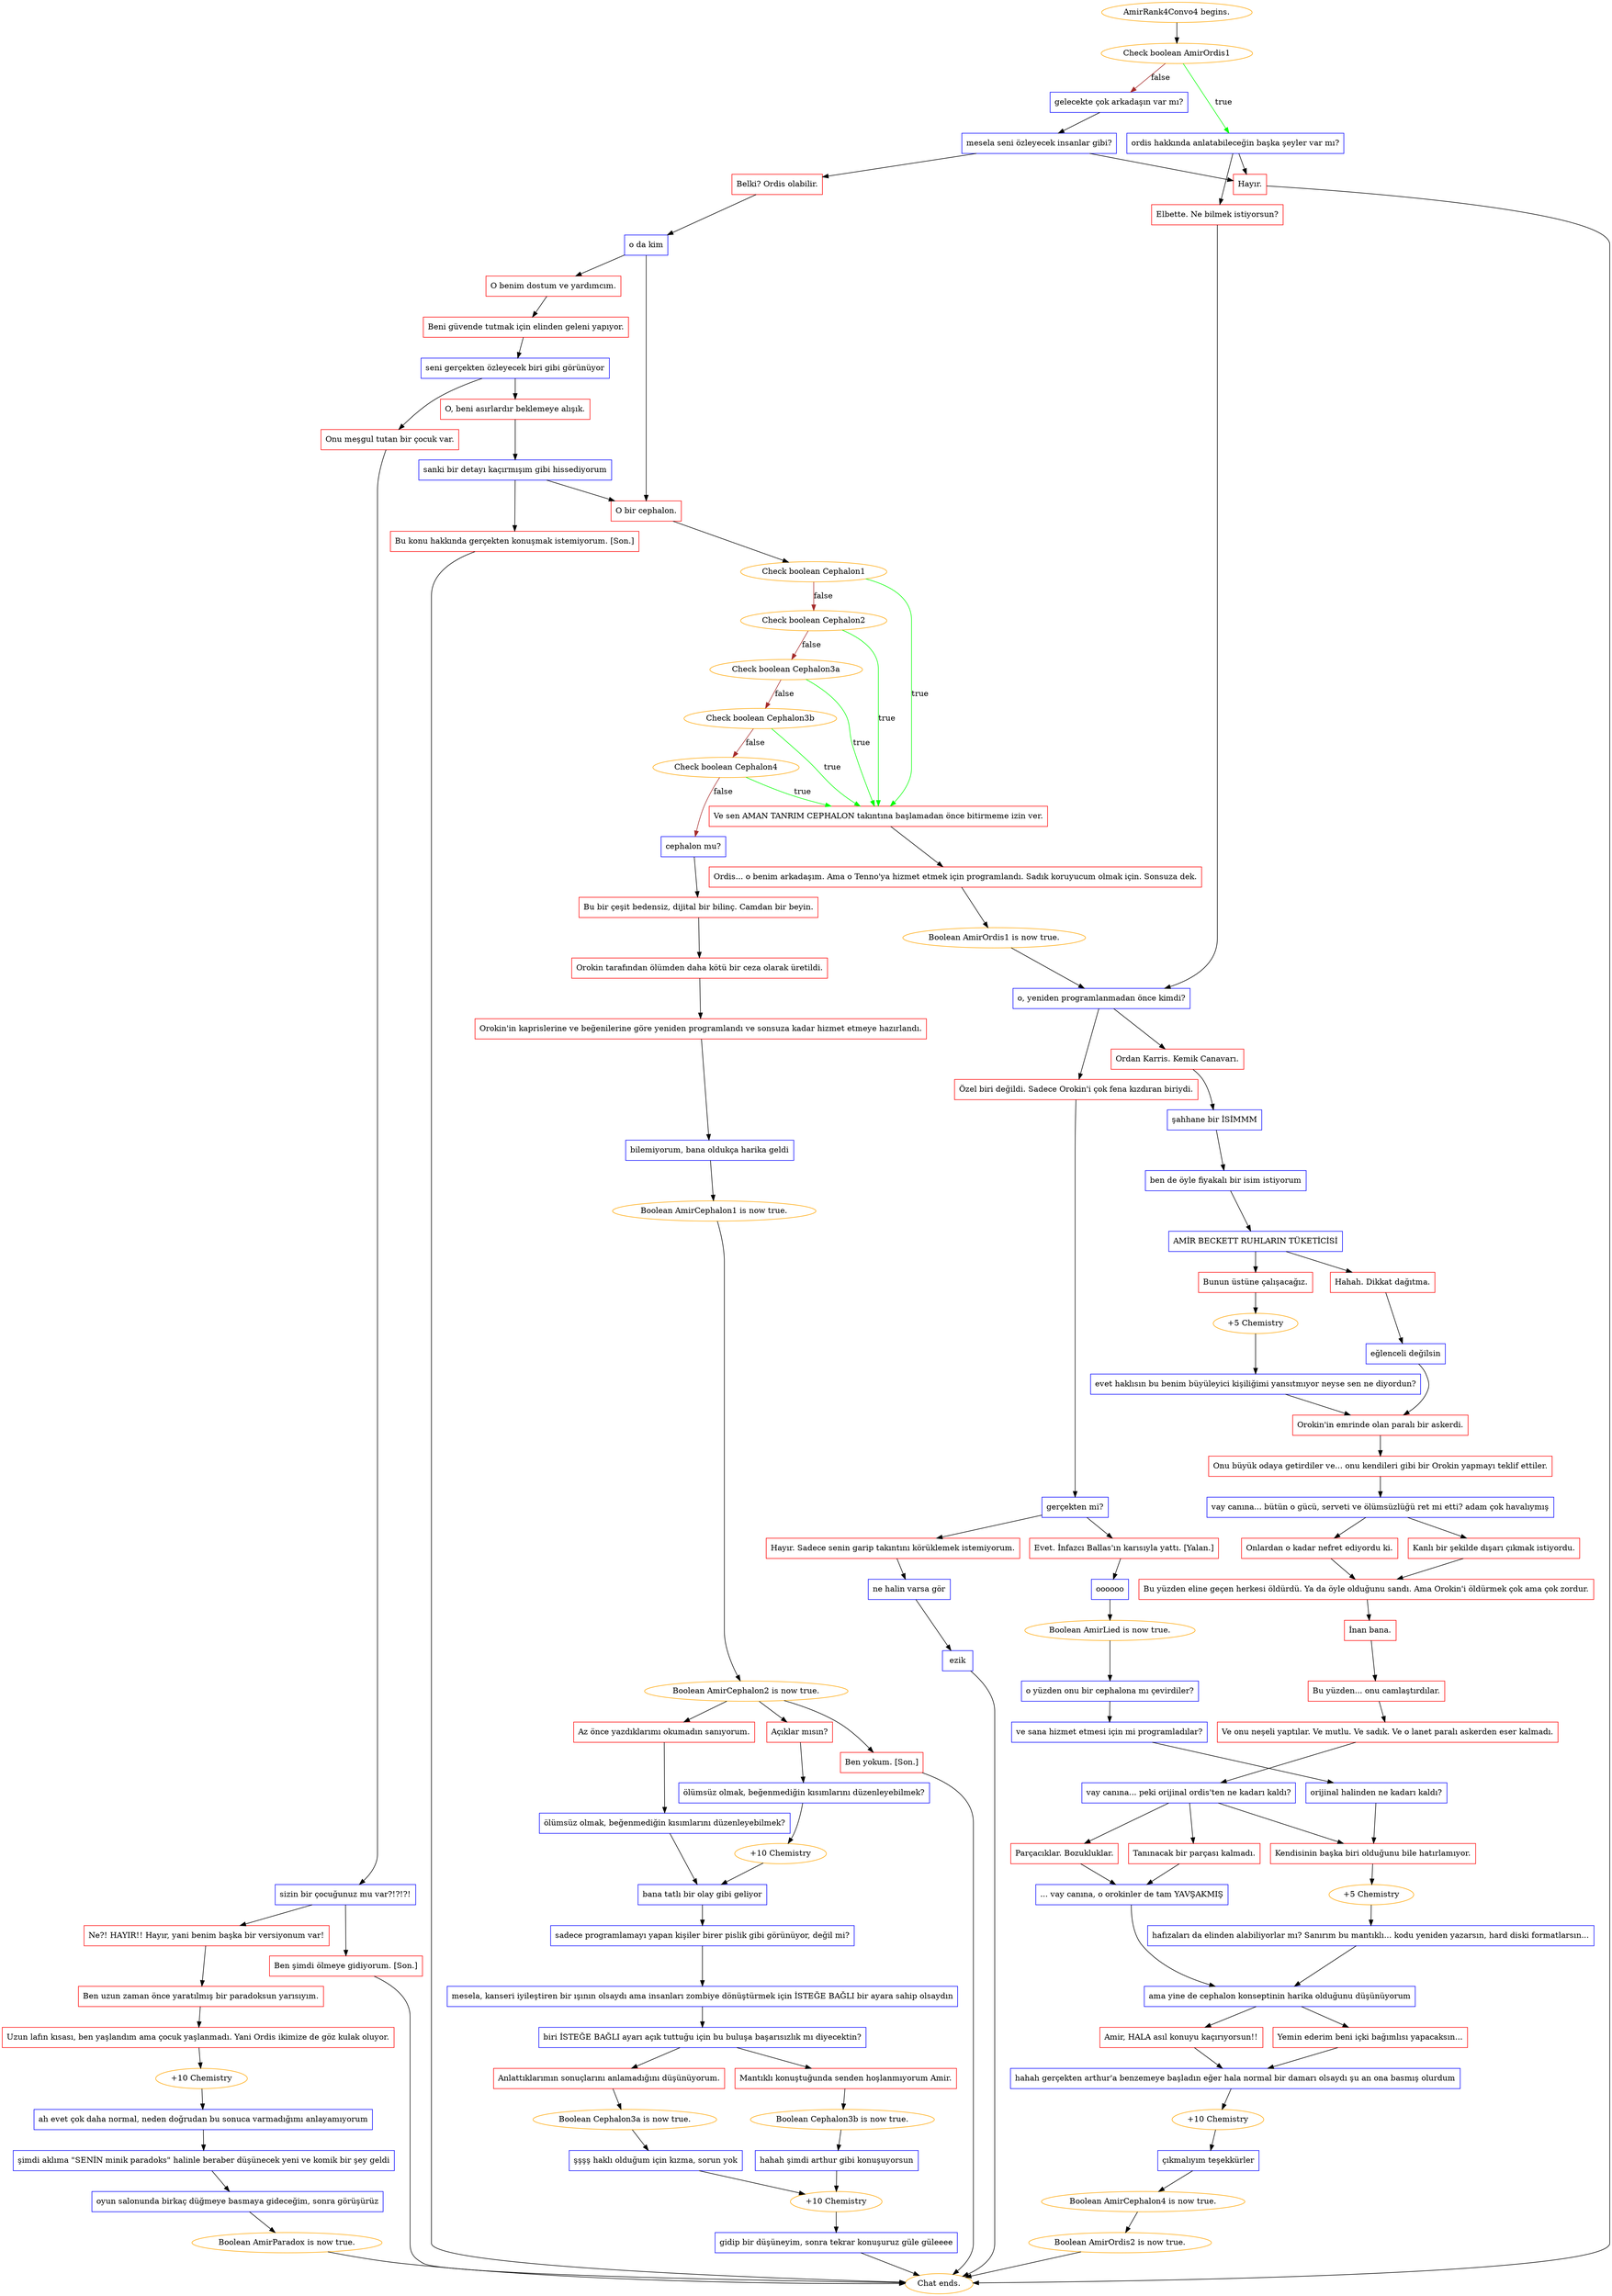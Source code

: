 digraph {
	"AmirRank4Convo4 begins." [color=orange];
		"AmirRank4Convo4 begins." -> j3071393708;
	j3071393708 [label="Check boolean AmirOrdis1",color=orange];
		j3071393708 -> j1837728752 [label=true,color=green];
		j3071393708 -> j941758726 [label=false,color=brown];
	j1837728752 [label="ordis hakkında anlatabileceğin başka şeyler var mı?",shape=box,color=blue];
		j1837728752 -> j1797092337;
		j1837728752 -> j3822382038;
	j941758726 [label="gelecekte çok arkadaşın var mı?",shape=box,color=blue];
		j941758726 -> j447063788;
	j1797092337 [label="Hayır.",shape=box,color=red];
		j1797092337 -> "Chat ends.";
	j3822382038 [label="Elbette. Ne bilmek istiyorsun?",shape=box,color=red];
		j3822382038 -> j4056623320;
	j447063788 [label="mesela seni özleyecek insanlar gibi?",shape=box,color=blue];
		j447063788 -> j4260620727;
		j447063788 -> j1797092337;
	"Chat ends." [color=orange];
	j4056623320 [label="o, yeniden programlanmadan önce kimdi?",shape=box,color=blue];
		j4056623320 -> j3435016839;
		j4056623320 -> j4063745958;
	j4260620727 [label="Belki? Ordis olabilir.",shape=box,color=red];
		j4260620727 -> j295172771;
	j3435016839 [label="Özel biri değildi. Sadece Orokin'i çok fena kızdıran biriydi.",shape=box,color=red];
		j3435016839 -> j917907270;
	j4063745958 [label="Ordan Karris. Kemik Canavarı.",shape=box,color=red];
		j4063745958 -> j1518611630;
	j295172771 [label="o da kim",shape=box,color=blue];
		j295172771 -> j1161856630;
		j295172771 -> j1323476330;
	j917907270 [label="gerçekten mi?",shape=box,color=blue];
		j917907270 -> j2996050282;
		j917907270 -> j2498911095;
	j1518611630 [label="şahhane bir İSİMMM",shape=box,color=blue];
		j1518611630 -> j2874315967;
	j1161856630 [label="O benim dostum ve yardımcım.",shape=box,color=red];
		j1161856630 -> j3851726261;
	j1323476330 [label="O bir cephalon.",shape=box,color=red];
		j1323476330 -> j2703593324;
	j2996050282 [label="Evet. İnfazcı Ballas'ın karısıyla yattı. [Yalan.]",shape=box,color=red];
		j2996050282 -> j952175537;
	j2498911095 [label="Hayır. Sadece senin garip takıntını körüklemek istemiyorum.",shape=box,color=red];
		j2498911095 -> j3643833048;
	j2874315967 [label="ben de öyle fiyakalı bir isim istiyorum",shape=box,color=blue];
		j2874315967 -> j398052872;
	j3851726261 [label="Beni güvende tutmak için elinden geleni yapıyor.",shape=box,color=red];
		j3851726261 -> j1113659933;
	j2703593324 [label="Check boolean Cephalon1",color=orange];
		j2703593324 -> j3700330484 [label=true,color=green];
		j2703593324 -> j3179573232 [label=false,color=brown];
	j952175537 [label="oooooo",shape=box,color=blue];
		j952175537 -> j1317991831;
	j3643833048 [label="ne halin varsa gör",shape=box,color=blue];
		j3643833048 -> j2219653108;
	j398052872 [label="AMİR BECKETT RUHLARIN TÜKETİCİSİ",shape=box,color=blue];
		j398052872 -> j3710175837;
		j398052872 -> j3907308276;
	j1113659933 [label="seni gerçekten özleyecek biri gibi görünüyor",shape=box,color=blue];
		j1113659933 -> j3520536148;
		j1113659933 -> j2291063138;
	j3700330484 [label="Ve sen AMAN TANRIM CEPHALON takıntına başlamadan önce bitirmeme izin ver.",shape=box,color=red];
		j3700330484 -> j492342583;
	j3179573232 [label="Check boolean Cephalon2",color=orange];
		j3179573232 -> j3700330484 [label=true,color=green];
		j3179573232 -> j1411698572 [label=false,color=brown];
	j1317991831 [label="Boolean AmirLied is now true.",color=orange];
		j1317991831 -> j1283999117;
	j2219653108 [label="ezik",shape=box,color=blue];
		j2219653108 -> "Chat ends.";
	j3710175837 [label="Hahah. Dikkat dağıtma.",shape=box,color=red];
		j3710175837 -> j3721883896;
	j3907308276 [label="Bunun üstüne çalışacağız.",shape=box,color=red];
		j3907308276 -> j243999270;
	j3520536148 [label="O, beni asırlardır beklemeye alışık.",shape=box,color=red];
		j3520536148 -> j3261090647;
	j2291063138 [label="Onu meşgul tutan bir çocuk var.",shape=box,color=red];
		j2291063138 -> j1922333852;
	j492342583 [label="Ordis... o benim arkadaşım. Ama o Tenno'ya hizmet etmek için programlandı. Sadık koruyucum olmak için. Sonsuza dek.",shape=box,color=red];
		j492342583 -> j5310097;
	j1411698572 [label="Check boolean Cephalon3a",color=orange];
		j1411698572 -> j3700330484 [label=true,color=green];
		j1411698572 -> j1995044943 [label=false,color=brown];
	j1283999117 [label="o yüzden onu bir cephalona mı çevirdiler?",shape=box,color=blue];
		j1283999117 -> j1239538324;
	j3721883896 [label="eğlenceli değilsin",shape=box,color=blue];
		j3721883896 -> j785246771;
	j243999270 [label="+5 Chemistry",color=orange];
		j243999270 -> j1952164155;
	j3261090647 [label="sanki bir detayı kaçırmışım gibi hissediyorum",shape=box,color=blue];
		j3261090647 -> j1789978464;
		j3261090647 -> j1323476330;
	j1922333852 [label="sizin bir çocuğunuz mu var?!?!?!",shape=box,color=blue];
		j1922333852 -> j407882119;
		j1922333852 -> j967225517;
	j5310097 [label="Boolean AmirOrdis1 is now true.",color=orange];
		j5310097 -> j4056623320;
	j1995044943 [label="Check boolean Cephalon3b",color=orange];
		j1995044943 -> j3700330484 [label=true,color=green];
		j1995044943 -> j3851203631 [label=false,color=brown];
	j1239538324 [label="ve sana hizmet etmesi için mi programladılar?",shape=box,color=blue];
		j1239538324 -> j3001414992;
	j785246771 [label="Orokin'in emrinde olan paralı bir askerdi.",shape=box,color=red];
		j785246771 -> j3057865616;
	j1952164155 [label="evet haklısın bu benim büyüleyici kişiliğimi yansıtmıyor neyse sen ne diyordun?",shape=box,color=blue];
		j1952164155 -> j785246771;
	j1789978464 [label="Bu konu hakkında gerçekten konuşmak istemiyorum. [Son.]",shape=box,color=red];
		j1789978464 -> "Chat ends.";
	j407882119 [label="Ne?! HAYIR!! Hayır, yani benim başka bir versiyonum var!",shape=box,color=red];
		j407882119 -> j1609892750;
	j967225517 [label="Ben şimdi ölmeye gidiyorum. [Son.]",shape=box,color=red];
		j967225517 -> "Chat ends.";
	j3851203631 [label="Check boolean Cephalon4",color=orange];
		j3851203631 -> j3700330484 [label=true,color=green];
		j3851203631 -> j491815739 [label=false,color=brown];
	j3001414992 [label="orijinal halinden ne kadarı kaldı?",shape=box,color=blue];
		j3001414992 -> j2586649286;
	j3057865616 [label="Onu büyük odaya getirdiler ve... onu kendileri gibi bir Orokin yapmayı teklif ettiler.",shape=box,color=red];
		j3057865616 -> j4059936345;
	j1609892750 [label="Ben uzun zaman önce yaratılmış bir paradoksun yarısıyım.",shape=box,color=red];
		j1609892750 -> j3217941902;
	j491815739 [label="cephalon mu?",shape=box,color=blue];
		j491815739 -> j2658621325;
	j2586649286 [label="Kendisinin başka biri olduğunu bile hatırlamıyor.",shape=box,color=red];
		j2586649286 -> j3838549080;
	j4059936345 [label="vay canına... bütün o gücü, serveti ve ölümsüzlüğü ret mi etti? adam çok havalıymış",shape=box,color=blue];
		j4059936345 -> j3339138943;
		j4059936345 -> j591776098;
	j3217941902 [label="Uzun lafın kısası, ben yaşlandım ama çocuk yaşlanmadı. Yani Ordis ikimize de göz kulak oluyor.",shape=box,color=red];
		j3217941902 -> j2120600504;
	j2658621325 [label="Bu bir çeşit bedensiz, dijital bir bilinç. Camdan bir beyin.",shape=box,color=red];
		j2658621325 -> j2565008684;
	j3838549080 [label="+5 Chemistry",color=orange];
		j3838549080 -> j1770924244;
	j3339138943 [label="Onlardan o kadar nefret ediyordu ki.",shape=box,color=red];
		j3339138943 -> j656749189;
	j591776098 [label="Kanlı bir şekilde dışarı çıkmak istiyordu.",shape=box,color=red];
		j591776098 -> j656749189;
	j2120600504 [label="+10 Chemistry",color=orange];
		j2120600504 -> j878930591;
	j2565008684 [label="Orokin tarafından ölümden daha kötü bir ceza olarak üretildi.",shape=box,color=red];
		j2565008684 -> j1952211060;
	j1770924244 [label="hafızaları da elinden alabiliyorlar mı? Sanırım bu mantıklı... kodu yeniden yazarsın, hard diski formatlarsın...",shape=box,color=blue];
		j1770924244 -> j3213144285;
	j656749189 [label="Bu yüzden eline geçen herkesi öldürdü. Ya da öyle olduğunu sandı. Ama Orokin'i öldürmek çok ama çok zordur.",shape=box,color=red];
		j656749189 -> j280042934;
	j878930591 [label="ah evet çok daha normal, neden doğrudan bu sonuca varmadığımı anlayamıyorum",shape=box,color=blue];
		j878930591 -> j175032887;
	j1952211060 [label="Orokin'in kaprislerine ve beğenilerine göre yeniden programlandı ve sonsuza kadar hizmet etmeye hazırlandı.",shape=box,color=red];
		j1952211060 -> j3210217831;
	j3213144285 [label="ama yine de cephalon konseptinin harika olduğunu düşünüyorum",shape=box,color=blue];
		j3213144285 -> j1996789046;
		j3213144285 -> j2990115528;
	j280042934 [label="İnan bana.",shape=box,color=red];
		j280042934 -> j886261397;
	j175032887 [label="şimdi aklıma \"SENİN minik paradoks\" halinle beraber düşünecek yeni ve komik bir şey geldi",shape=box,color=blue];
		j175032887 -> j3797731397;
	j3210217831 [label="bilemiyorum, bana oldukça harika geldi",shape=box,color=blue];
		j3210217831 -> j1188171645;
	j1996789046 [label="Yemin ederim beni içki bağımlısı yapacaksın...",shape=box,color=red];
		j1996789046 -> j138350574;
	j2990115528 [label="Amir, HALA asıl konuyu kaçırıyorsun!!",shape=box,color=red];
		j2990115528 -> j138350574;
	j886261397 [label="Bu yüzden... onu camlaştırdılar.",shape=box,color=red];
		j886261397 -> j2195745789;
	j3797731397 [label="oyun salonunda birkaç düğmeye basmaya gideceğim, sonra görüşürüz",shape=box,color=blue];
		j3797731397 -> j3046964038;
	j1188171645 [label="Boolean AmirCephalon1 is now true.",color=orange];
		j1188171645 -> j2160070556;
	j138350574 [label="hahah gerçekten arthur'a benzemeye başladın eğer hala normal bir damarı olsaydı şu an ona basmış olurdum",shape=box,color=blue];
		j138350574 -> j411140126;
	j2195745789 [label="Ve onu neşeli yaptılar. Ve mutlu. Ve sadık. Ve o lanet paralı askerden eser kalmadı.",shape=box,color=red];
		j2195745789 -> j386129879;
	j3046964038 [label="Boolean AmirParadox is now true.",color=orange];
		j3046964038 -> "Chat ends.";
	j2160070556 [label="Boolean AmirCephalon2 is now true.",color=orange];
		j2160070556 -> j3793411958;
		j2160070556 -> j4043597973;
		j2160070556 -> j1734044824;
	j411140126 [label="+10 Chemistry",color=orange];
		j411140126 -> j1955101729;
	j386129879 [label="vay canına... peki orijinal ordis'ten ne kadarı kaldı?",shape=box,color=blue];
		j386129879 -> j2586649286;
		j386129879 -> j2827131360;
		j386129879 -> j2999359150;
	j3793411958 [label="Ben yokum. [Son.]",shape=box,color=red];
		j3793411958 -> "Chat ends.";
	j4043597973 [label="Açıklar mısın?",shape=box,color=red];
		j4043597973 -> j1779237524;
	j1734044824 [label="Az önce yazdıklarımı okumadın sanıyorum.",shape=box,color=red];
		j1734044824 -> j3569129915;
	j1955101729 [label="çıkmalıyım teşekkürler",shape=box,color=blue];
		j1955101729 -> j2139800532;
	j2827131360 [label="Parçacıklar. Bozukluklar.",shape=box,color=red];
		j2827131360 -> j281531783;
	j2999359150 [label="Tanınacak bir parçası kalmadı.",shape=box,color=red];
		j2999359150 -> j281531783;
	j1779237524 [label="ölümsüz olmak, beğenmediğin kısımlarını düzenleyebilmek?",shape=box,color=blue];
		j1779237524 -> j4243185464;
	j3569129915 [label="ölümsüz olmak, beğenmediğin kısımlarını düzenleyebilmek?",shape=box,color=blue];
		j3569129915 -> j2508798682;
	j2139800532 [label="Boolean AmirCephalon4 is now true.",color=orange];
		j2139800532 -> j2302458893;
	j281531783 [label="... vay canına, o orokinler de tam YAVŞAKMIŞ",shape=box,color=blue];
		j281531783 -> j3213144285;
	j4243185464 [label="+10 Chemistry",color=orange];
		j4243185464 -> j2508798682;
	j2508798682 [label="bana tatlı bir olay gibi geliyor",shape=box,color=blue];
		j2508798682 -> j922522247;
	j2302458893 [label="Boolean AmirOrdis2 is now true.",color=orange];
		j2302458893 -> "Chat ends.";
	j922522247 [label="sadece programlamayı yapan kişiler birer pislik gibi görünüyor, değil mi?",shape=box,color=blue];
		j922522247 -> j2084652139;
	j2084652139 [label="mesela, kanseri iyileştiren bir ışının olsaydı ama insanları zombiye dönüştürmek için İSTEĞE BAĞLI bir ayara sahip olsaydın",shape=box,color=blue];
		j2084652139 -> j2362655573;
	j2362655573 [label="biri İSTEĞE BAĞLI ayarı açık tuttuğu için bu buluşa başarısızlık mı diyecektin?",shape=box,color=blue];
		j2362655573 -> j2684063929;
		j2362655573 -> j3576489701;
	j2684063929 [label="Mantıklı konuştuğunda senden hoşlanmıyorum Amir.",shape=box,color=red];
		j2684063929 -> j1641235069;
	j3576489701 [label="Anlattıklarımın sonuçlarını anlamadığını düşünüyorum.",shape=box,color=red];
		j3576489701 -> j298223117;
	j1641235069 [label="Boolean Cephalon3b is now true.",color=orange];
		j1641235069 -> j811154841;
	j298223117 [label="Boolean Cephalon3a is now true.",color=orange];
		j298223117 -> j346638118;
	j811154841 [label="hahah şimdi arthur gibi konuşuyorsun",shape=box,color=blue];
		j811154841 -> j2132911585;
	j346638118 [label="şşşş haklı olduğum için kızma, sorun yok",shape=box,color=blue];
		j346638118 -> j2132911585;
	j2132911585 [label="+10 Chemistry",color=orange];
		j2132911585 -> j1009079688;
	j1009079688 [label="gidip bir düşüneyim, sonra tekrar konuşuruz güle güleeee",shape=box,color=blue];
		j1009079688 -> "Chat ends.";
}